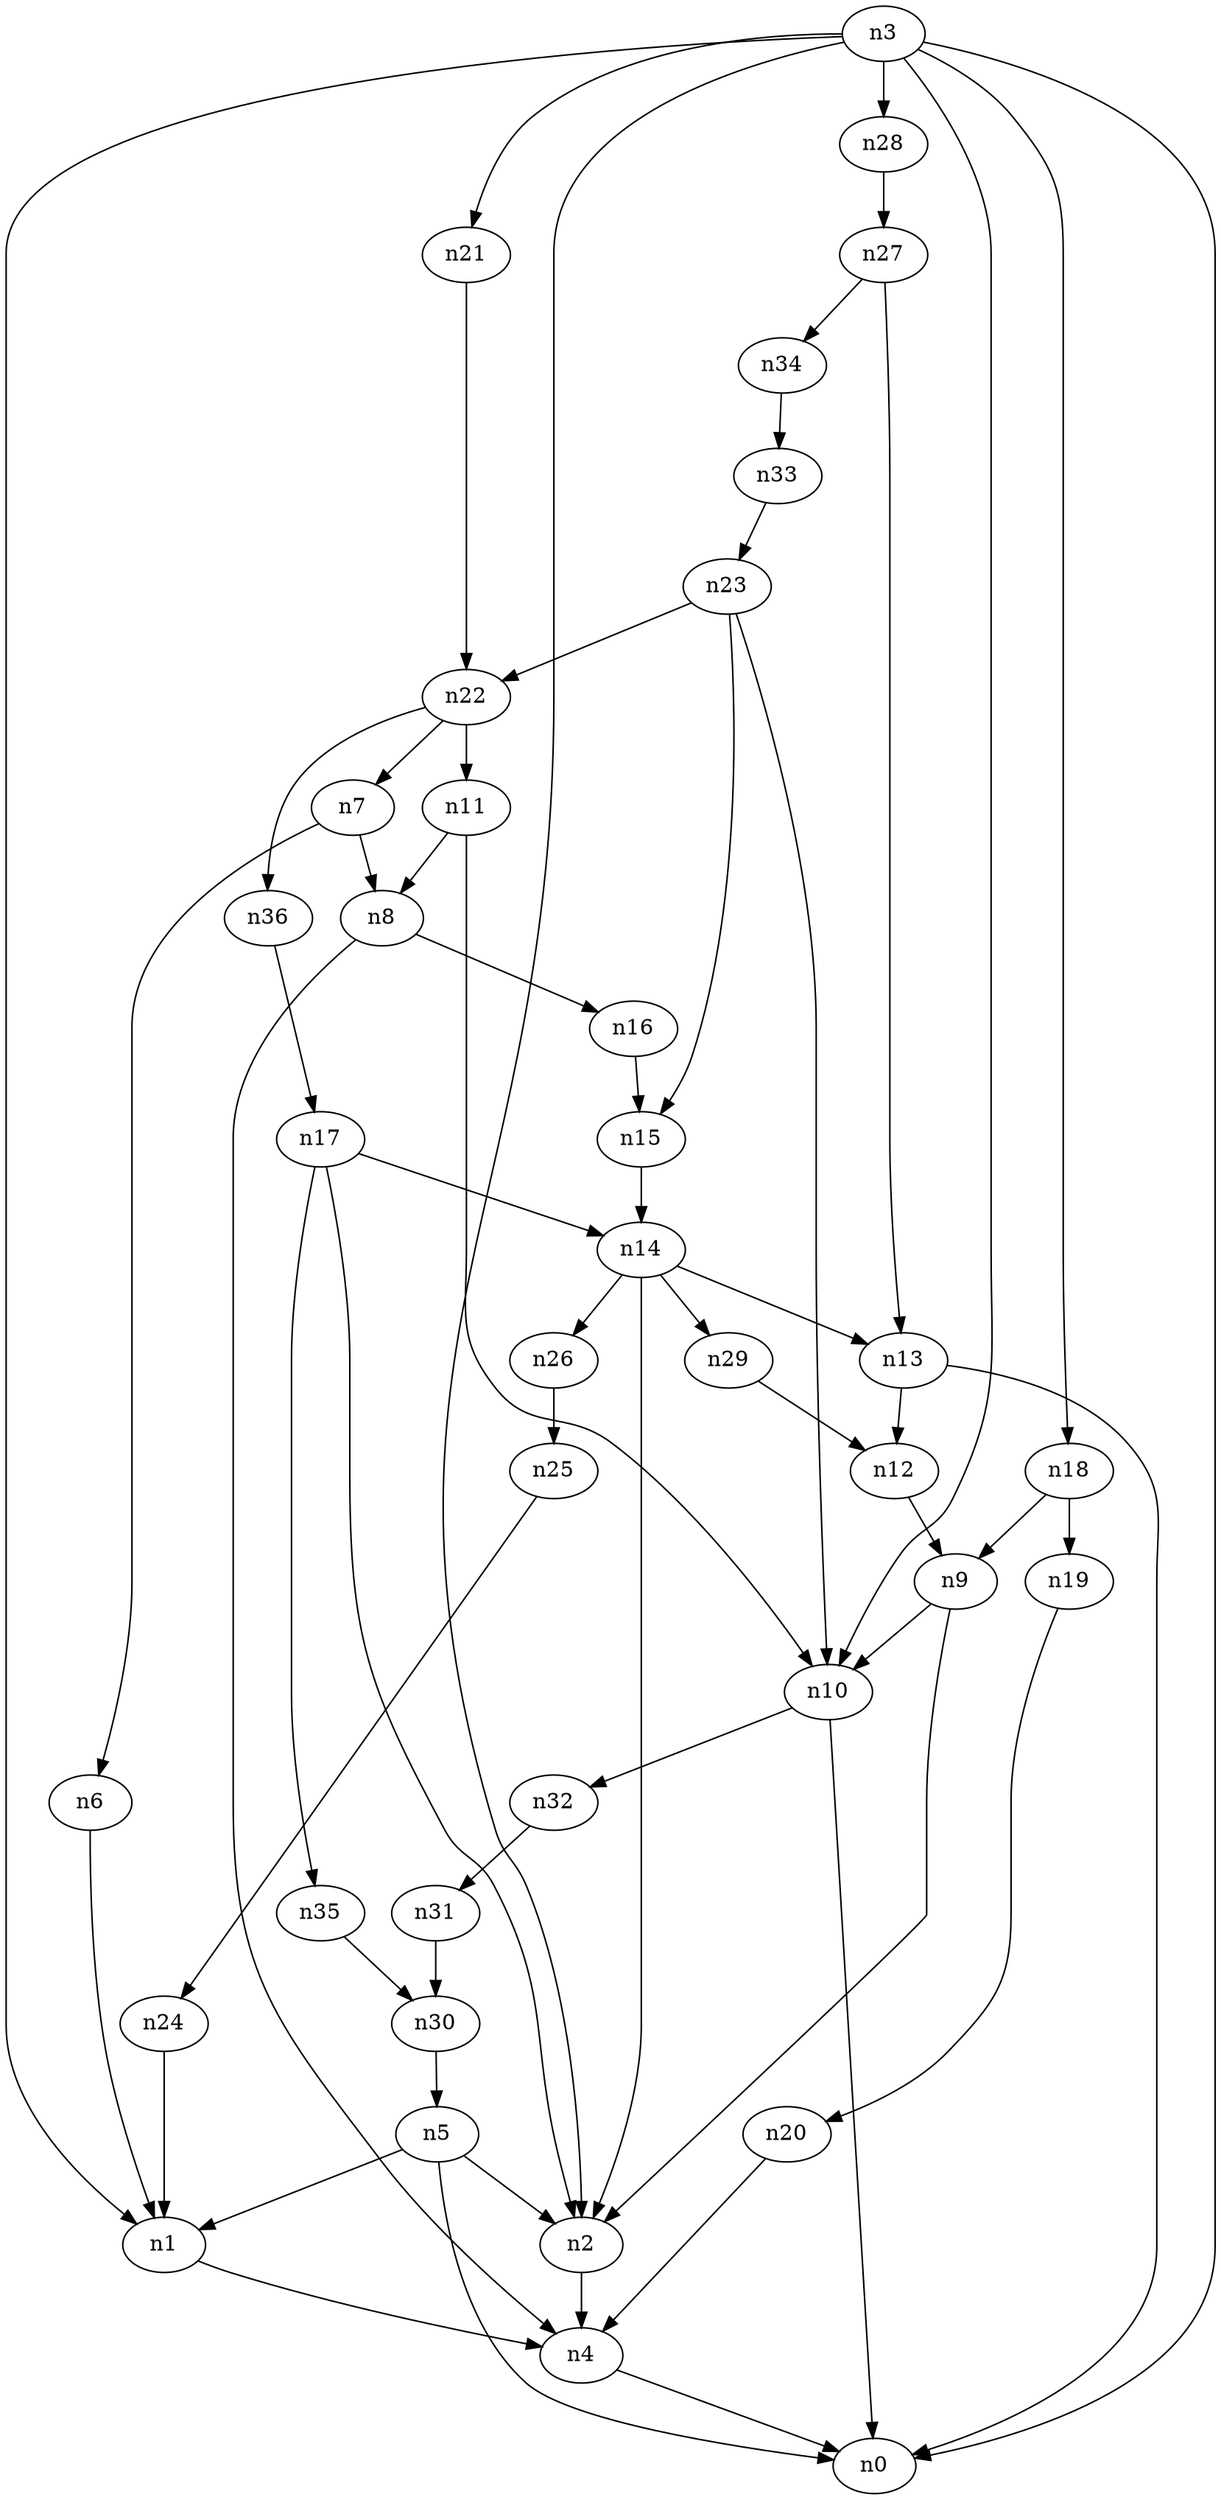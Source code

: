 digraph G {
	n1 -> n4	 [_graphml_id=e4];
	n2 -> n4	 [_graphml_id=e7];
	n3 -> n0	 [_graphml_id=e0];
	n3 -> n1	 [_graphml_id=e3];
	n3 -> n2	 [_graphml_id=e6];
	n3 -> n10	 [_graphml_id=e18];
	n3 -> n18	 [_graphml_id=e38];
	n3 -> n21	 [_graphml_id=e33];
	n3 -> n28	 [_graphml_id=e45];
	n4 -> n0	 [_graphml_id=e1];
	n5 -> n0	 [_graphml_id=e2];
	n5 -> n1	 [_graphml_id=e5];
	n5 -> n2	 [_graphml_id=e8];
	n6 -> n1	 [_graphml_id=e9];
	n7 -> n6	 [_graphml_id=e10];
	n7 -> n8	 [_graphml_id=e11];
	n8 -> n4	 [_graphml_id=e12];
	n8 -> n16	 [_graphml_id=e25];
	n9 -> n2	 [_graphml_id=e13];
	n9 -> n10	 [_graphml_id=e14];
	n10 -> n0	 [_graphml_id=e15];
	n10 -> n32	 [_graphml_id=e52];
	n11 -> n8	 [_graphml_id=e17];
	n11 -> n10	 [_graphml_id=e16];
	n12 -> n9	 [_graphml_id=e19];
	n13 -> n0	 [_graphml_id=e28];
	n13 -> n12	 [_graphml_id=e20];
	n14 -> n2	 [_graphml_id=e22];
	n14 -> n13	 [_graphml_id=e21];
	n14 -> n26	 [_graphml_id=e42];
	n14 -> n29	 [_graphml_id=e46];
	n15 -> n14	 [_graphml_id=e23];
	n16 -> n15	 [_graphml_id=e24];
	n17 -> n2	 [_graphml_id=e26];
	n17 -> n14	 [_graphml_id=e27];
	n17 -> n35	 [_graphml_id=e57];
	n18 -> n9	 [_graphml_id=e29];
	n18 -> n19	 [_graphml_id=e30];
	n19 -> n20	 [_graphml_id=e31];
	n20 -> n4	 [_graphml_id=e32];
	n21 -> n22	 [_graphml_id=e34];
	n22 -> n7	 [_graphml_id=e58];
	n22 -> n11	 [_graphml_id=e35];
	n22 -> n36	 [_graphml_id=e60];
	n23 -> n10	 [_graphml_id=e37];
	n23 -> n15	 [_graphml_id=e36];
	n23 -> n22	 [_graphml_id=e48];
	n24 -> n1	 [_graphml_id=e39];
	n25 -> n24	 [_graphml_id=e40];
	n26 -> n25	 [_graphml_id=e41];
	n27 -> n13	 [_graphml_id=e43];
	n27 -> n34	 [_graphml_id=e55];
	n28 -> n27	 [_graphml_id=e44];
	n29 -> n12	 [_graphml_id=e47];
	n30 -> n5	 [_graphml_id=e49];
	n31 -> n30	 [_graphml_id=e50];
	n32 -> n31	 [_graphml_id=e51];
	n33 -> n23	 [_graphml_id=e53];
	n34 -> n33	 [_graphml_id=e54];
	n35 -> n30	 [_graphml_id=e56];
	n36 -> n17	 [_graphml_id=e59];
}
